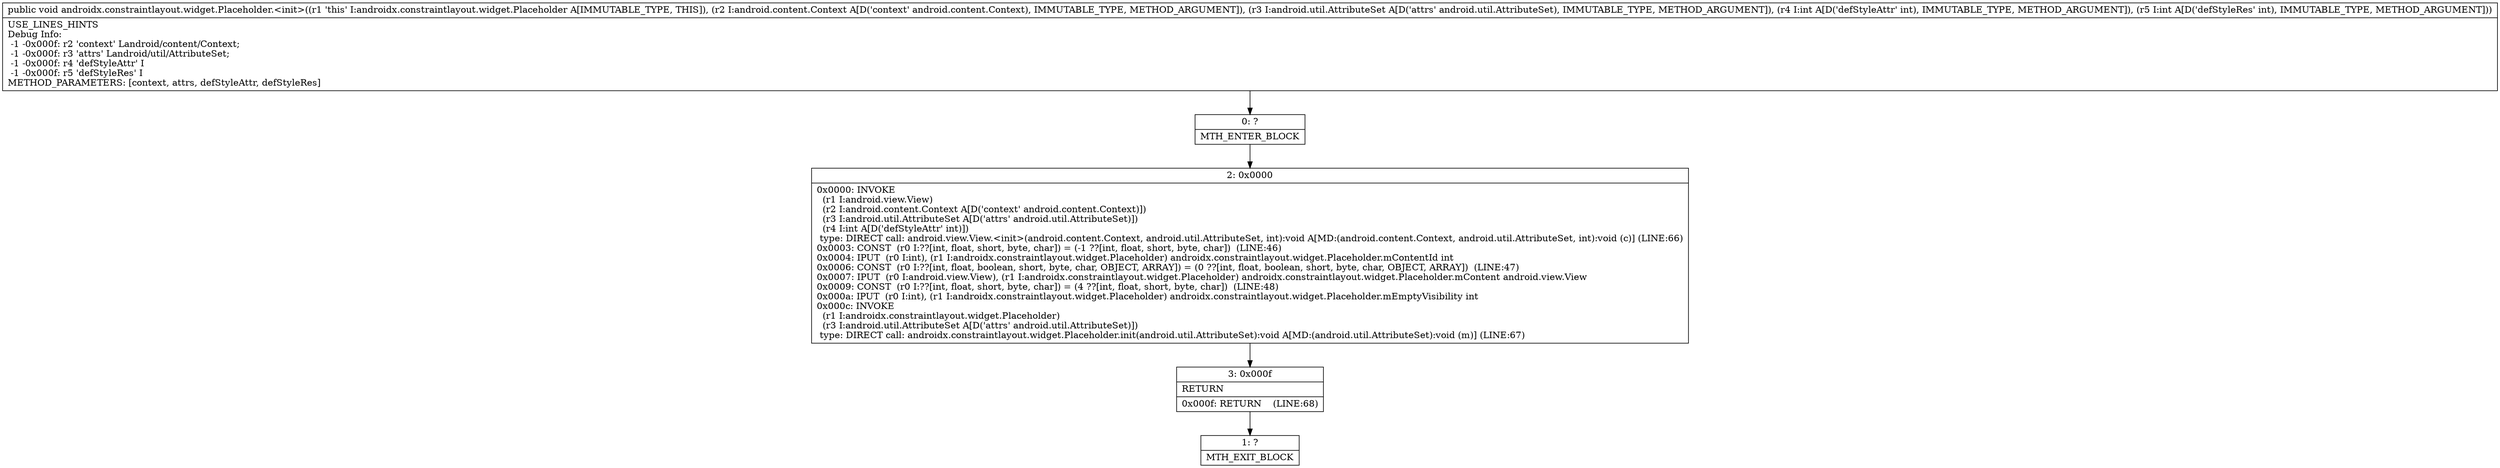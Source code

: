 digraph "CFG forandroidx.constraintlayout.widget.Placeholder.\<init\>(Landroid\/content\/Context;Landroid\/util\/AttributeSet;II)V" {
Node_0 [shape=record,label="{0\:\ ?|MTH_ENTER_BLOCK\l}"];
Node_2 [shape=record,label="{2\:\ 0x0000|0x0000: INVOKE  \l  (r1 I:android.view.View)\l  (r2 I:android.content.Context A[D('context' android.content.Context)])\l  (r3 I:android.util.AttributeSet A[D('attrs' android.util.AttributeSet)])\l  (r4 I:int A[D('defStyleAttr' int)])\l type: DIRECT call: android.view.View.\<init\>(android.content.Context, android.util.AttributeSet, int):void A[MD:(android.content.Context, android.util.AttributeSet, int):void (c)] (LINE:66)\l0x0003: CONST  (r0 I:??[int, float, short, byte, char]) = (\-1 ??[int, float, short, byte, char])  (LINE:46)\l0x0004: IPUT  (r0 I:int), (r1 I:androidx.constraintlayout.widget.Placeholder) androidx.constraintlayout.widget.Placeholder.mContentId int \l0x0006: CONST  (r0 I:??[int, float, boolean, short, byte, char, OBJECT, ARRAY]) = (0 ??[int, float, boolean, short, byte, char, OBJECT, ARRAY])  (LINE:47)\l0x0007: IPUT  (r0 I:android.view.View), (r1 I:androidx.constraintlayout.widget.Placeholder) androidx.constraintlayout.widget.Placeholder.mContent android.view.View \l0x0009: CONST  (r0 I:??[int, float, short, byte, char]) = (4 ??[int, float, short, byte, char])  (LINE:48)\l0x000a: IPUT  (r0 I:int), (r1 I:androidx.constraintlayout.widget.Placeholder) androidx.constraintlayout.widget.Placeholder.mEmptyVisibility int \l0x000c: INVOKE  \l  (r1 I:androidx.constraintlayout.widget.Placeholder)\l  (r3 I:android.util.AttributeSet A[D('attrs' android.util.AttributeSet)])\l type: DIRECT call: androidx.constraintlayout.widget.Placeholder.init(android.util.AttributeSet):void A[MD:(android.util.AttributeSet):void (m)] (LINE:67)\l}"];
Node_3 [shape=record,label="{3\:\ 0x000f|RETURN\l|0x000f: RETURN    (LINE:68)\l}"];
Node_1 [shape=record,label="{1\:\ ?|MTH_EXIT_BLOCK\l}"];
MethodNode[shape=record,label="{public void androidx.constraintlayout.widget.Placeholder.\<init\>((r1 'this' I:androidx.constraintlayout.widget.Placeholder A[IMMUTABLE_TYPE, THIS]), (r2 I:android.content.Context A[D('context' android.content.Context), IMMUTABLE_TYPE, METHOD_ARGUMENT]), (r3 I:android.util.AttributeSet A[D('attrs' android.util.AttributeSet), IMMUTABLE_TYPE, METHOD_ARGUMENT]), (r4 I:int A[D('defStyleAttr' int), IMMUTABLE_TYPE, METHOD_ARGUMENT]), (r5 I:int A[D('defStyleRes' int), IMMUTABLE_TYPE, METHOD_ARGUMENT]))  | USE_LINES_HINTS\lDebug Info:\l  \-1 \-0x000f: r2 'context' Landroid\/content\/Context;\l  \-1 \-0x000f: r3 'attrs' Landroid\/util\/AttributeSet;\l  \-1 \-0x000f: r4 'defStyleAttr' I\l  \-1 \-0x000f: r5 'defStyleRes' I\lMETHOD_PARAMETERS: [context, attrs, defStyleAttr, defStyleRes]\l}"];
MethodNode -> Node_0;Node_0 -> Node_2;
Node_2 -> Node_3;
Node_3 -> Node_1;
}

